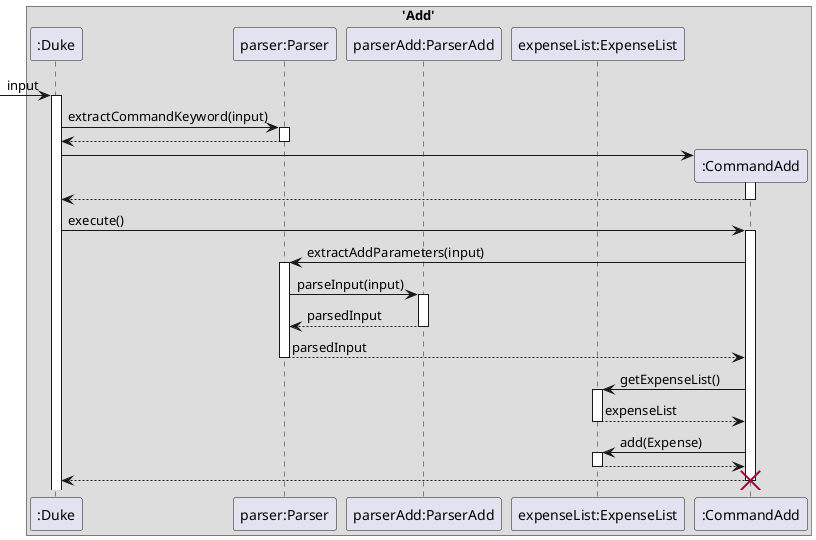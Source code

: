 @startuml
'https://plantuml.com/sequence-diagram

box 'Add'
participant ":Duke" as Duke
participant "parser:Parser" as Parser
participant "parserAdd:ParserAdd" as ParserAdd
participant "expenseList:ExpenseList" as ExpenseList
participant ":CommandAdd" as CommandAdd
 -> Duke: input
Activate Duke
Duke -> Parser: extractCommandKeyword(input)
Activate Parser
Parser --> Duke
Deactivate Parser
Duke -> CommandAdd**:
Activate CommandAdd
CommandAdd --> Duke
Deactivate CommandAdd
Duke -> CommandAdd: execute()
Activate CommandAdd
CommandAdd -> Parser: extractAddParameters(input)
Activate Parser
Parser -> ParserAdd: parseInput(input)
Activate ParserAdd
ParserAdd --> Parser: parsedInput
Deactivate ParserAdd
Parser --> CommandAdd: parsedInput
Deactivate Parser
CommandAdd -> ExpenseList: getExpenseList()
Activate ExpenseList
ExpenseList --> CommandAdd: expenseList
Deactivate ExpenseList
CommandAdd -> ExpenseList: add(Expense)
Activate ExpenseList
ExpenseList --> CommandAdd
Deactivate ExpenseList
CommandAdd --> Duke
Deactivate CommandAdd
Destroy CommandAdd
@enduml
